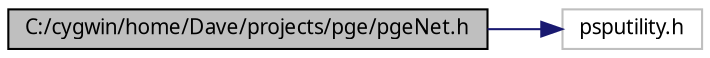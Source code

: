 digraph G
{
  edge [fontname="FreeSans.ttf",fontsize=10,labelfontname="FreeSans.ttf",labelfontsize=10];
  node [fontname="FreeSans.ttf",fontsize=10,shape=record];
rankdir=LR;
  Node1 [label="C:/cygwin/home/Dave/projects/pge/pgeNet.h",height=0.2,width=0.4,color="black", fillcolor="grey75", style="filled" fontcolor="black"];
  Node1 -> Node2 [color="midnightblue",fontsize=10,style="solid",fontname="FreeSans.ttf"];
  Node2 [label="psputility.h",height=0.2,width=0.4,color="grey75", fillcolor="white", style="filled"];
}
